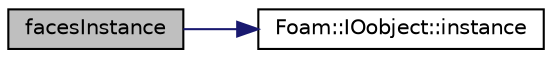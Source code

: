 digraph "facesInstance"
{
  bgcolor="transparent";
  edge [fontname="Helvetica",fontsize="10",labelfontname="Helvetica",labelfontsize="10"];
  node [fontname="Helvetica",fontsize="10",shape=record];
  rankdir="LR";
  Node3912 [label="facesInstance",height=0.2,width=0.4,color="black", fillcolor="grey75", style="filled", fontcolor="black"];
  Node3912 -> Node3913 [color="midnightblue",fontsize="10",style="solid",fontname="Helvetica"];
  Node3913 [label="Foam::IOobject::instance",height=0.2,width=0.4,color="black",URL="$a27249.html#acac6de003b420b848571b5064e50ed89"];
}

